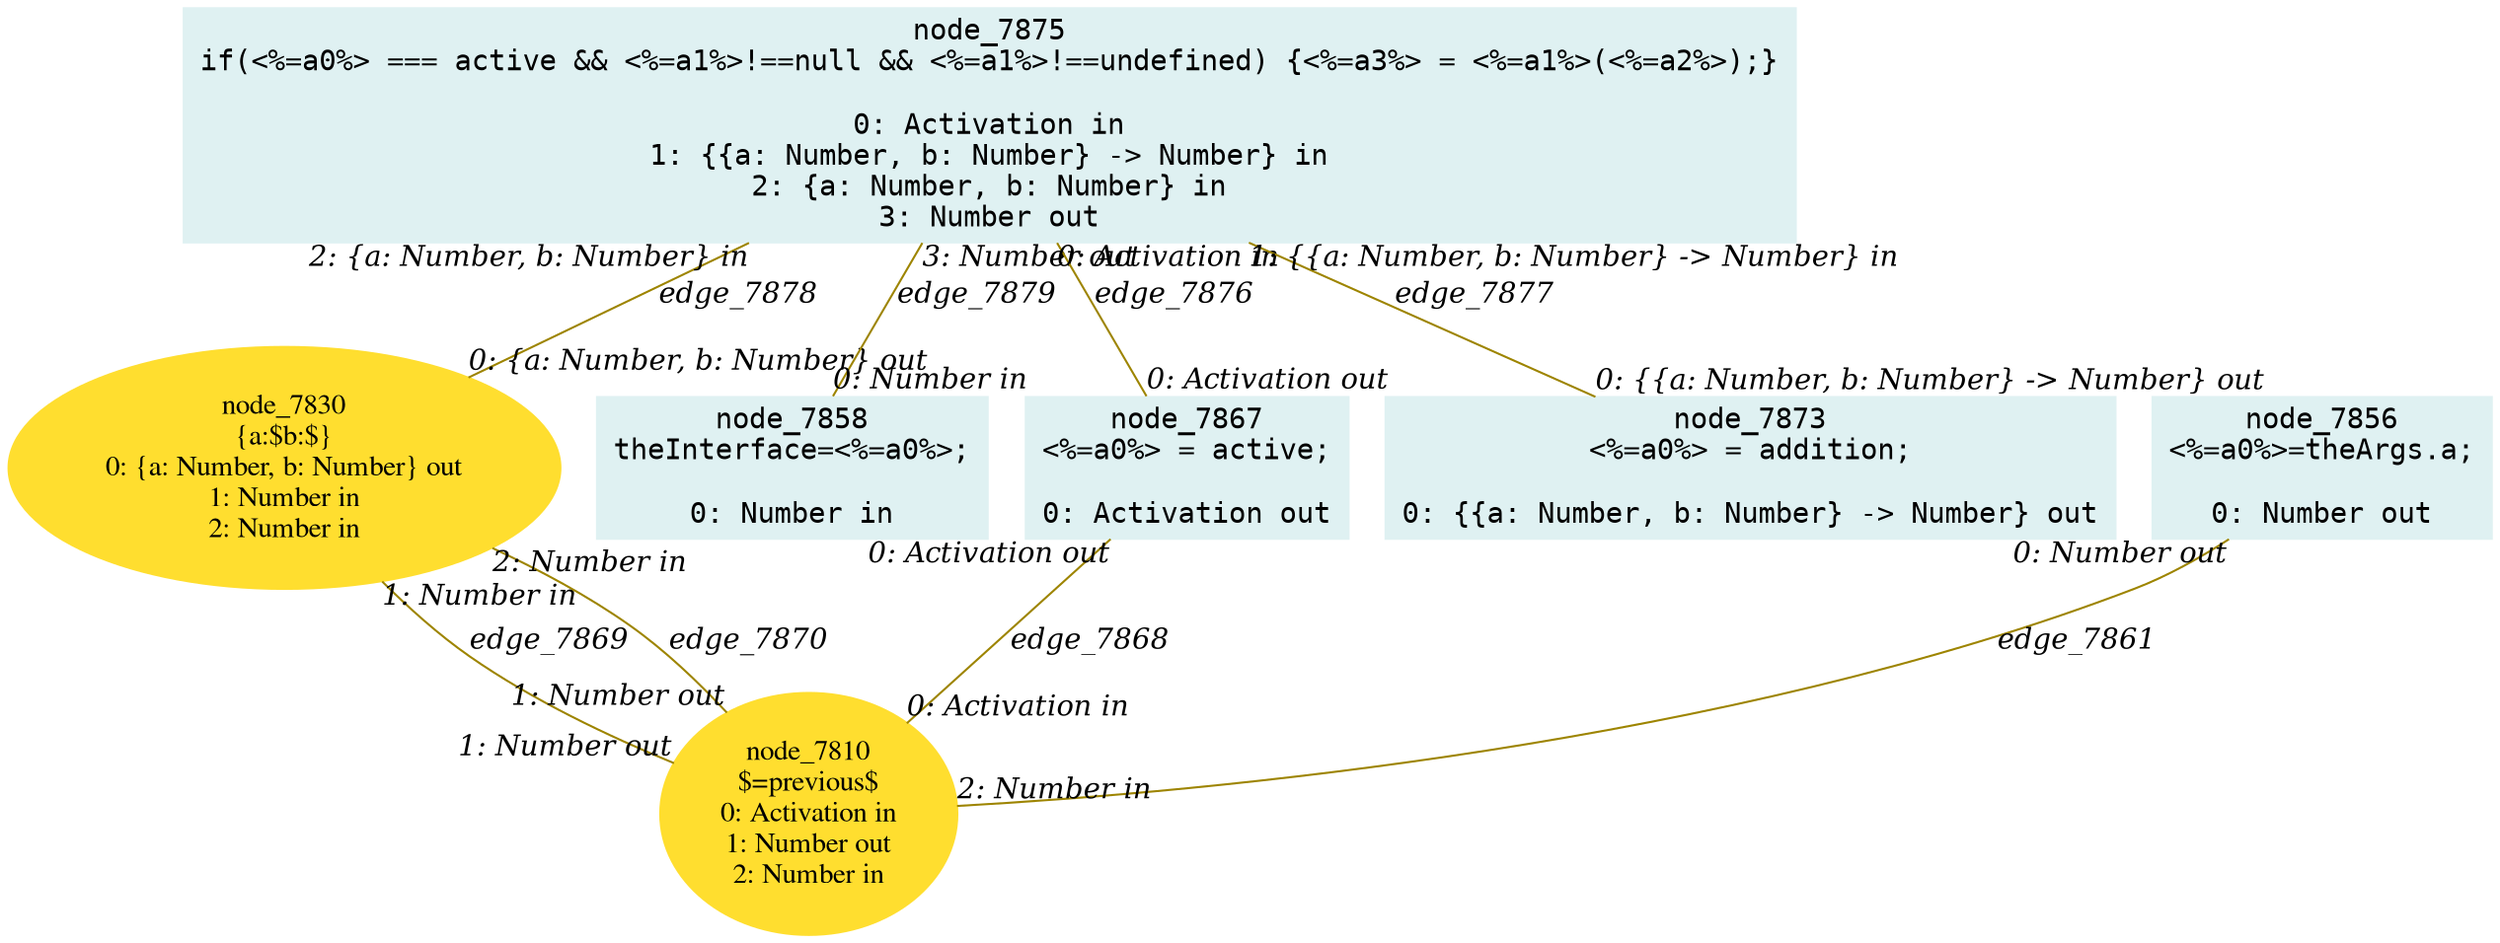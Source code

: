 digraph g{node_7810 [shape="ellipse", style="filled", color="#ffde2f", fontname="Times", label="node_7810
$=previous$
0: Activation in
1: Number out
2: Number in" ]
node_7830 [shape="ellipse", style="filled", color="#ffde2f", fontname="Times", label="node_7830
{a:$b:$}
0: {a: Number, b: Number} out
1: Number in
2: Number in" ]
node_7856 [shape="box", style="filled", color="#dff1f2", fontname="Courier", label="node_7856
<%=a0%>=theArgs.a;

0: Number out" ]
node_7858 [shape="box", style="filled", color="#dff1f2", fontname="Courier", label="node_7858
theInterface=<%=a0%>;

0: Number in" ]
node_7867 [shape="box", style="filled", color="#dff1f2", fontname="Courier", label="node_7867
<%=a0%> = active;

0: Activation out" ]
node_7873 [shape="box", style="filled", color="#dff1f2", fontname="Courier", label="node_7873
<%=a0%> = addition;

0: {{a: Number, b: Number} -> Number} out" ]
node_7875 [shape="box", style="filled", color="#dff1f2", fontname="Courier", label="node_7875
if(<%=a0%> === active && <%=a1%>!==null && <%=a1%>!==undefined) {<%=a3%> = <%=a1%>(<%=a2%>);}

0: Activation in
1: {{a: Number, b: Number} -> Number} in
2: {a: Number, b: Number} in
3: Number out" ]
node_7856 -> node_7810 [dir=none, arrowHead=none, fontname="Times-Italic", arrowsize=1, color="#9d8400", label="edge_7861",  headlabel="2: Number in", taillabel="0: Number out" ]
node_7867 -> node_7810 [dir=none, arrowHead=none, fontname="Times-Italic", arrowsize=1, color="#9d8400", label="edge_7868",  headlabel="0: Activation in", taillabel="0: Activation out" ]
node_7830 -> node_7810 [dir=none, arrowHead=none, fontname="Times-Italic", arrowsize=1, color="#9d8400", label="edge_7869",  headlabel="1: Number out", taillabel="1: Number in" ]
node_7830 -> node_7810 [dir=none, arrowHead=none, fontname="Times-Italic", arrowsize=1, color="#9d8400", label="edge_7870",  headlabel="1: Number out", taillabel="2: Number in" ]
node_7875 -> node_7867 [dir=none, arrowHead=none, fontname="Times-Italic", arrowsize=1, color="#9d8400", label="edge_7876",  headlabel="0: Activation out", taillabel="0: Activation in" ]
node_7875 -> node_7873 [dir=none, arrowHead=none, fontname="Times-Italic", arrowsize=1, color="#9d8400", label="edge_7877",  headlabel="0: {{a: Number, b: Number} -> Number} out", taillabel="1: {{a: Number, b: Number} -> Number} in" ]
node_7875 -> node_7830 [dir=none, arrowHead=none, fontname="Times-Italic", arrowsize=1, color="#9d8400", label="edge_7878",  headlabel="0: {a: Number, b: Number} out", taillabel="2: {a: Number, b: Number} in" ]
node_7875 -> node_7858 [dir=none, arrowHead=none, fontname="Times-Italic", arrowsize=1, color="#9d8400", label="edge_7879",  headlabel="0: Number in", taillabel="3: Number out" ]
}
